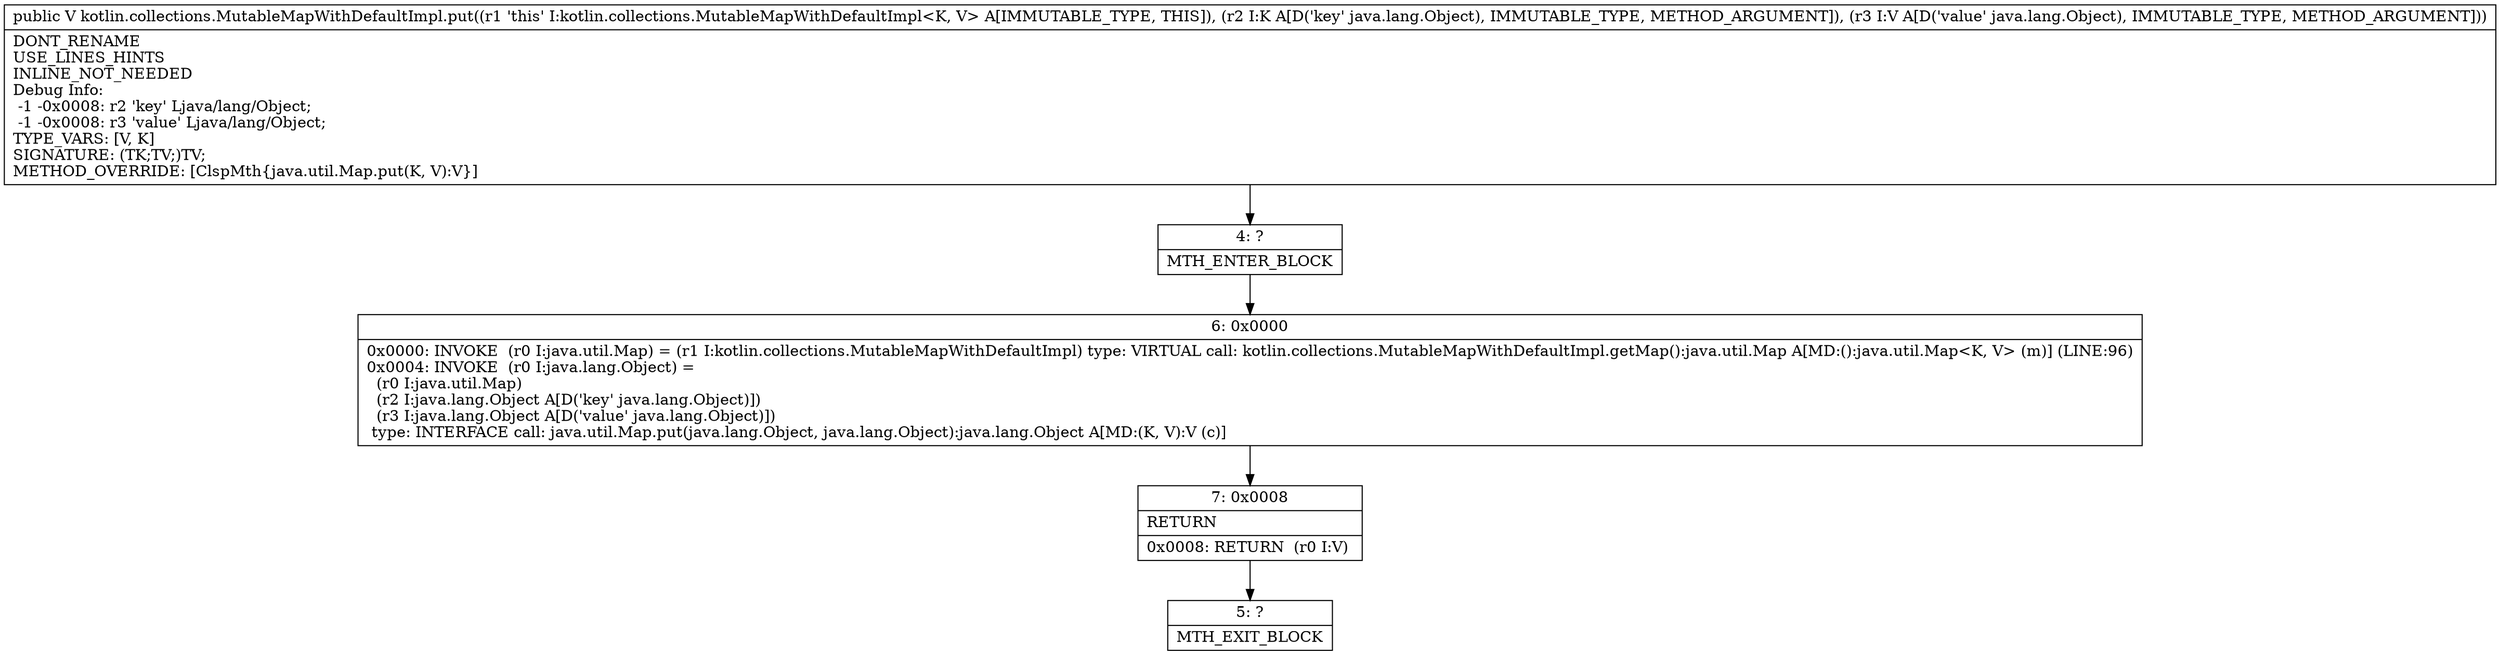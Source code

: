 digraph "CFG forkotlin.collections.MutableMapWithDefaultImpl.put(Ljava\/lang\/Object;Ljava\/lang\/Object;)Ljava\/lang\/Object;" {
Node_4 [shape=record,label="{4\:\ ?|MTH_ENTER_BLOCK\l}"];
Node_6 [shape=record,label="{6\:\ 0x0000|0x0000: INVOKE  (r0 I:java.util.Map) = (r1 I:kotlin.collections.MutableMapWithDefaultImpl) type: VIRTUAL call: kotlin.collections.MutableMapWithDefaultImpl.getMap():java.util.Map A[MD:():java.util.Map\<K, V\> (m)] (LINE:96)\l0x0004: INVOKE  (r0 I:java.lang.Object) = \l  (r0 I:java.util.Map)\l  (r2 I:java.lang.Object A[D('key' java.lang.Object)])\l  (r3 I:java.lang.Object A[D('value' java.lang.Object)])\l type: INTERFACE call: java.util.Map.put(java.lang.Object, java.lang.Object):java.lang.Object A[MD:(K, V):V (c)]\l}"];
Node_7 [shape=record,label="{7\:\ 0x0008|RETURN\l|0x0008: RETURN  (r0 I:V) \l}"];
Node_5 [shape=record,label="{5\:\ ?|MTH_EXIT_BLOCK\l}"];
MethodNode[shape=record,label="{public V kotlin.collections.MutableMapWithDefaultImpl.put((r1 'this' I:kotlin.collections.MutableMapWithDefaultImpl\<K, V\> A[IMMUTABLE_TYPE, THIS]), (r2 I:K A[D('key' java.lang.Object), IMMUTABLE_TYPE, METHOD_ARGUMENT]), (r3 I:V A[D('value' java.lang.Object), IMMUTABLE_TYPE, METHOD_ARGUMENT]))  | DONT_RENAME\lUSE_LINES_HINTS\lINLINE_NOT_NEEDED\lDebug Info:\l  \-1 \-0x0008: r2 'key' Ljava\/lang\/Object;\l  \-1 \-0x0008: r3 'value' Ljava\/lang\/Object;\lTYPE_VARS: [V, K]\lSIGNATURE: (TK;TV;)TV;\lMETHOD_OVERRIDE: [ClspMth\{java.util.Map.put(K, V):V\}]\l}"];
MethodNode -> Node_4;Node_4 -> Node_6;
Node_6 -> Node_7;
Node_7 -> Node_5;
}

